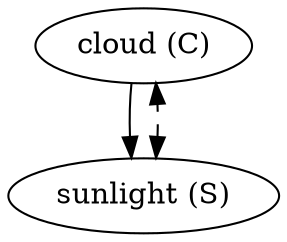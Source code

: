 digraph G {
	c[label="cloud (C)"];
	s[label="sunlight (S)"];

	c -> s;
	s -> c [dir="both",style="dashed"];

}
